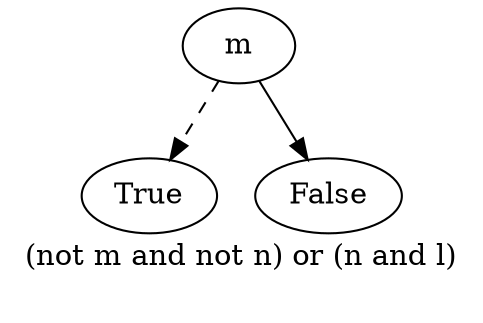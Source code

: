 digraph{
label="(not m and not n) or (n and l)\n\n"
2746076254832[label=m]2746076255632[label="True
"]
2746076254832 -> 2746076255632[style=dashed label="" fontcolor = gray]
2746076259792[label="False
"]
2746076254832 -> 2746076259792 [label="" fontcolor = gray]
}